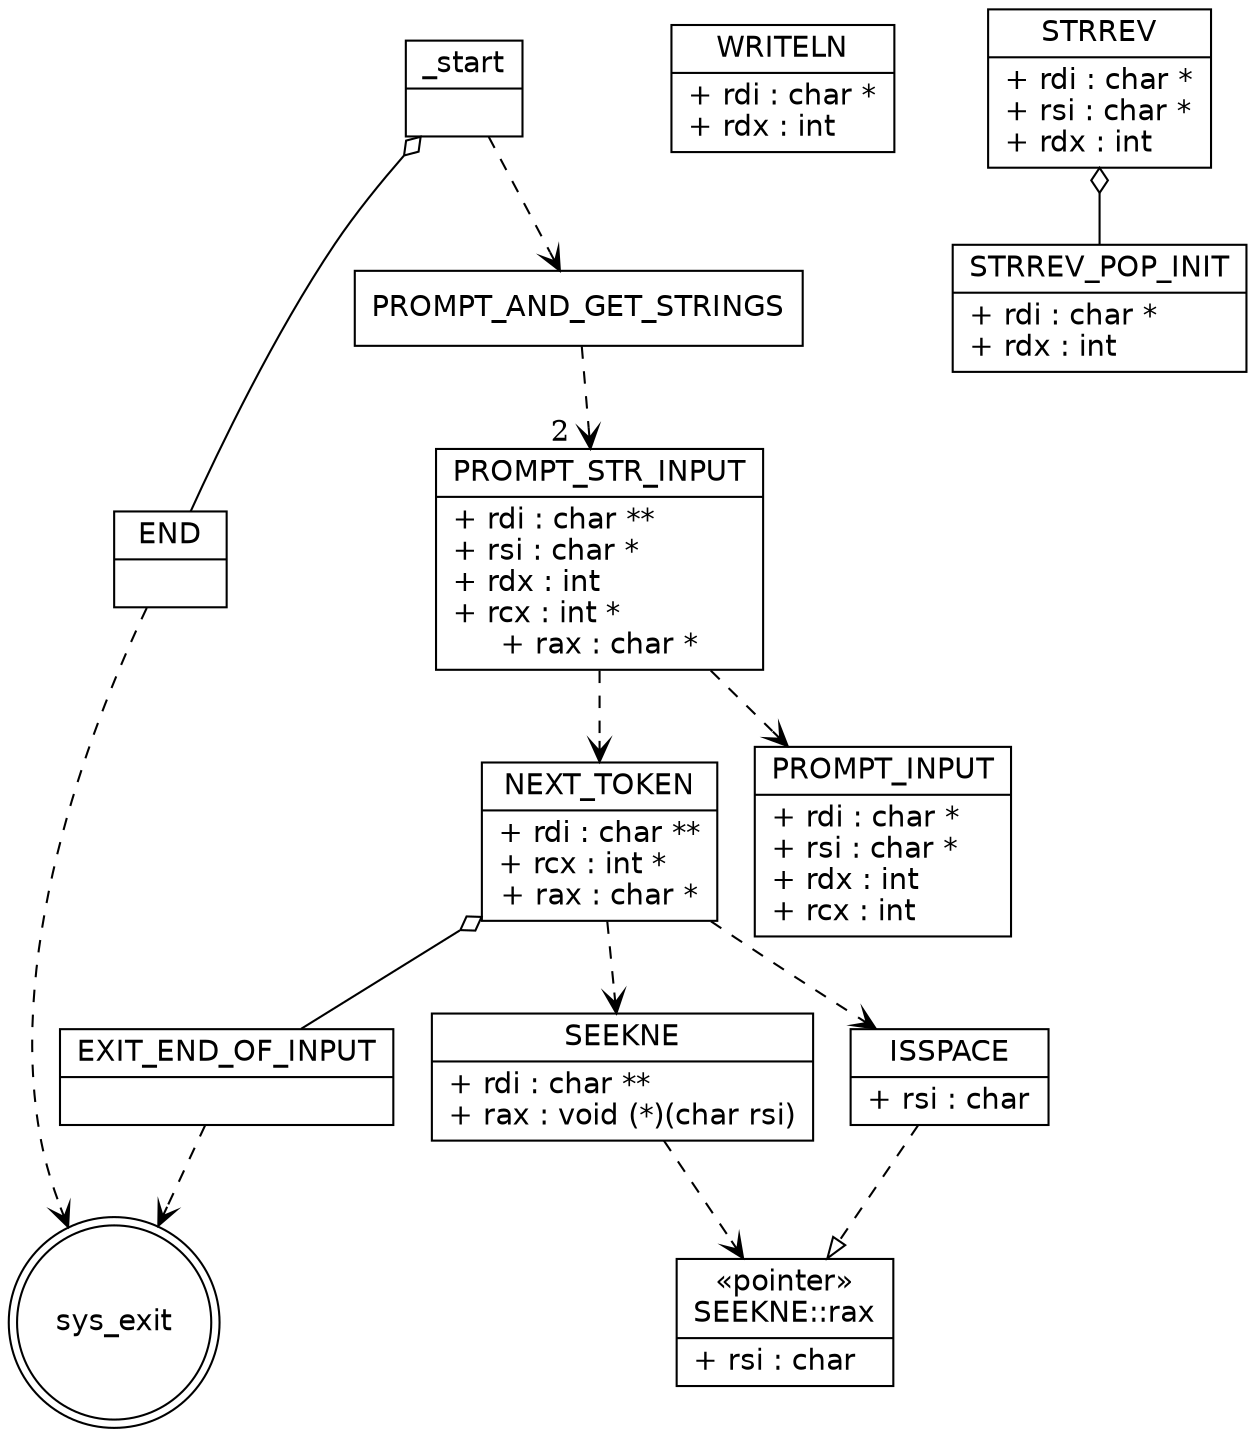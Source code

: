 /* Note that this is not exactly a UML diagram.
   Rather, it treats functions as classes
   with their parameters as public fields.
 */

digraph x86calc {
    /* nodes */
    node [
        shape = "record",
        fontname = "Verdana,DejaVu Sans,Bitstream Vera Sans"
    ];

    _start [
        label = "{\N|}"
    ];

    END [
        label = "{\N|}"
    ];

    PROMPT_STR_INPUT [
        label = "{\N|+ rdi : char **\l+ rsi : char *\l+ rdx : int\l+ rcx : int *\l+ rax : char *}"
    ];

    NEXT_TOKEN [
        label = "{\N|+ rdi : char **\l+ rcx : int *\l+ rax : char *}"
    ];

    WRITELN [
        label = "{\N|+ rdi : char *\l+ rdx : int\l}"
    ];

    PROMPT_INPUT [
        label = "{\N|+ rdi : char *\l+ rsi : char *\l+ rdx : int\l+ rcx : int\l}"
    ];

    SEEKNE [
        label = "{\N|+ rdi : char **\l+ rax : void (*)(char rsi)\l}"
    ];

    SEEKNE_rax [
        label = "{&laquo;pointer&raquo;\nSEEKNE::rax|+ rsi : char\l}"
    ];



    ISSPACE [
        label = "{\N|+ rsi : char\l}"
    ];



    STRREV [
        label = "{\N|+ rdi : char *\l+ rsi : char *\l+ rdx : int\l}"
    ];

    STRREV_POP_INIT [
        label = "{\N|+ rdi : char *\l+ rdx : int\l}"
    ];
 
    EXIT_END_OF_INPUT [
        label = "{\N|}"
    ];
    sys_exit [
        shape = "doublecircle"
    ];

    /* edges */
    _start -> PROMPT_AND_GET_STRINGS [
        style="dashed", arrowhead="vee"
    ];
    _start -> END [
        dir="back", arrowtail="odiamond"
    ];

    END -> sys_exit [
        style="dashed", arrowhead="vee"
    ];

    PROMPT_AND_GET_STRINGS -> PROMPT_STR_INPUT [
        style="dashed", arrowhead="vee",
        headlabel="2  "
    ];

    PROMPT_STR_INPUT -> PROMPT_INPUT [
        style="dashed", arrowhead="vee"
    ];
    PROMPT_STR_INPUT -> NEXT_TOKEN [
        style="dashed", arrowhead="vee"
    ];

    EXIT_END_OF_INPUT -> sys_exit [
        style="dashed", arrowhead="vee"
    ];

    NEXT_TOKEN -> ISSPACE [
        style="dashed", arrowhead="vee"
    ];
    NEXT_TOKEN -> EXIT_END_OF_INPUT [
        dir="back", arrowtail="odiamond"
    ];
    NEXT_TOKEN -> SEEKNE [
        style="dashed", arrowhead="vee"
    ];

    SEEKNE -> SEEKNE_rax [
        style="dashed", arrowhead="vee"
    ];

    ISSPACE -> SEEKNE_rax [
        style="dashed", arrowhead="empty"
    ];

    STRREV -> STRREV_POP_INIT [
        dir="back", arrowtail="odiamond"
    ];

}